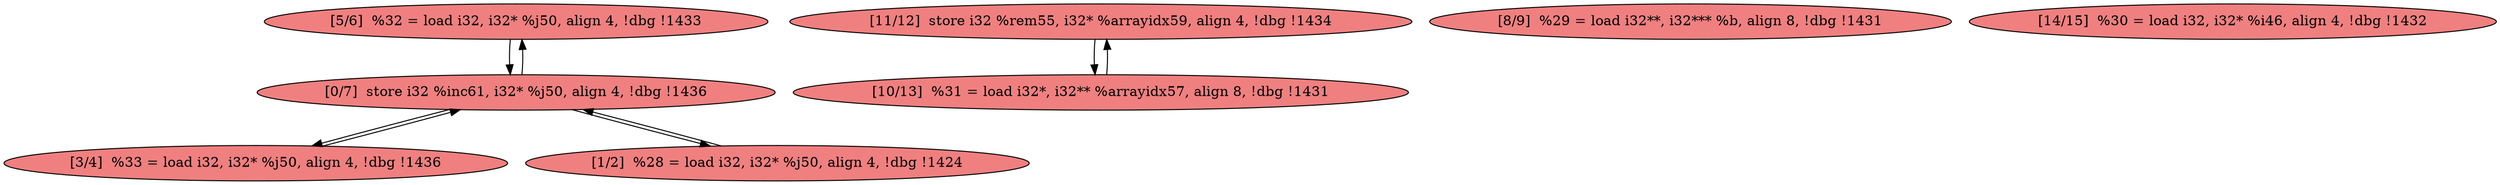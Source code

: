 
digraph G {


node2548 [fillcolor=lightcoral,label="[5/6]  %32 = load i32, i32* %j50, align 4, !dbg !1433",shape=ellipse,style=filled ]
node2543 [fillcolor=lightcoral,label="[3/4]  %33 = load i32, i32* %j50, align 4, !dbg !1436",shape=ellipse,style=filled ]
node2549 [fillcolor=lightcoral,label="[11/12]  store i32 %rem55, i32* %arrayidx59, align 4, !dbg !1434",shape=ellipse,style=filled ]
node2542 [fillcolor=lightcoral,label="[0/7]  store i32 %inc61, i32* %j50, align 4, !dbg !1436",shape=ellipse,style=filled ]
node2544 [fillcolor=lightcoral,label="[8/9]  %29 = load i32**, i32*** %b, align 8, !dbg !1431",shape=ellipse,style=filled ]
node2545 [fillcolor=lightcoral,label="[1/2]  %28 = load i32, i32* %j50, align 4, !dbg !1424",shape=ellipse,style=filled ]
node2547 [fillcolor=lightcoral,label="[14/15]  %30 = load i32, i32* %i46, align 4, !dbg !1432",shape=ellipse,style=filled ]
node2546 [fillcolor=lightcoral,label="[10/13]  %31 = load i32*, i32** %arrayidx57, align 8, !dbg !1431",shape=ellipse,style=filled ]

node2546->node2549 [ ]
node2549->node2546 [ ]
node2543->node2542 [ ]
node2542->node2543 [ ]
node2545->node2542 [ ]
node2548->node2542 [ ]
node2542->node2545 [ ]
node2542->node2548 [ ]


}
